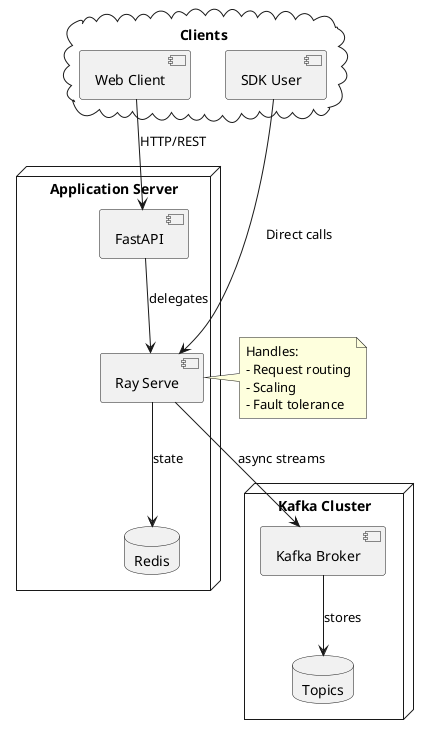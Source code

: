 @startuml DeploymentView

node "Application Server" {
  component "FastAPI" as fastapi
  component "Ray Serve" as ray
  database "Redis" as redis
}

node "Kafka Cluster" {
  component "Kafka Broker" as kafka
  database "Topics" as topics
}

fastapi --> ray: delegates
ray --> redis: state
ray --> kafka: async streams
kafka --> topics: stores

cloud "Clients" {
  component "Web Client" as web
  component "SDK User" as sdk
}

web --> fastapi: HTTP/REST
sdk --> ray: Direct calls

note right of ray
  Handles:
  - Request routing
  - Scaling
  - Fault tolerance
end note
@enduml